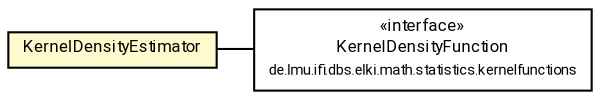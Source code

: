 #!/usr/local/bin/dot
#
# Class diagram 
# Generated by UMLGraph version R5_7_2-60-g0e99a6 (http://www.spinellis.gr/umlgraph/)
#

digraph G {
	graph [fontnames="svg"]
	edge [fontname="Roboto",fontsize=7,labelfontname="Roboto",labelfontsize=7,color="black"];
	node [fontname="Roboto",fontcolor="black",fontsize=8,shape=plaintext,margin=0,width=0,height=0];
	nodesep=0.15;
	ranksep=0.25;
	rankdir=LR;
	// de.lmu.ifi.dbs.elki.math.statistics.kernelfunctions.KernelDensityFunction
	c5947907 [label=<<table title="de.lmu.ifi.dbs.elki.math.statistics.kernelfunctions.KernelDensityFunction" border="0" cellborder="1" cellspacing="0" cellpadding="2" href="kernelfunctions/KernelDensityFunction.html" target="_parent">
		<tr><td><table border="0" cellspacing="0" cellpadding="1">
		<tr><td align="center" balign="center"> &#171;interface&#187; </td></tr>
		<tr><td align="center" balign="center"> <font face="Roboto">KernelDensityFunction</font> </td></tr>
		<tr><td align="center" balign="center"> <font face="Roboto" point-size="7.0">de.lmu.ifi.dbs.elki.math.statistics.kernelfunctions</font> </td></tr>
		</table></td></tr>
		</table>>, URL="kernelfunctions/KernelDensityFunction.html"];
	// de.lmu.ifi.dbs.elki.math.statistics.KernelDensityEstimator
	c5947920 [label=<<table title="de.lmu.ifi.dbs.elki.math.statistics.KernelDensityEstimator" border="0" cellborder="1" cellspacing="0" cellpadding="2" bgcolor="lemonChiffon" href="KernelDensityEstimator.html" target="_parent">
		<tr><td><table border="0" cellspacing="0" cellpadding="1">
		<tr><td align="center" balign="center"> <font face="Roboto">KernelDensityEstimator</font> </td></tr>
		</table></td></tr>
		</table>>, URL="KernelDensityEstimator.html"];
	// de.lmu.ifi.dbs.elki.math.statistics.KernelDensityEstimator assoc de.lmu.ifi.dbs.elki.math.statistics.kernelfunctions.KernelDensityFunction
	c5947920 -> c5947907 [arrowhead=none,weight=2];
}

